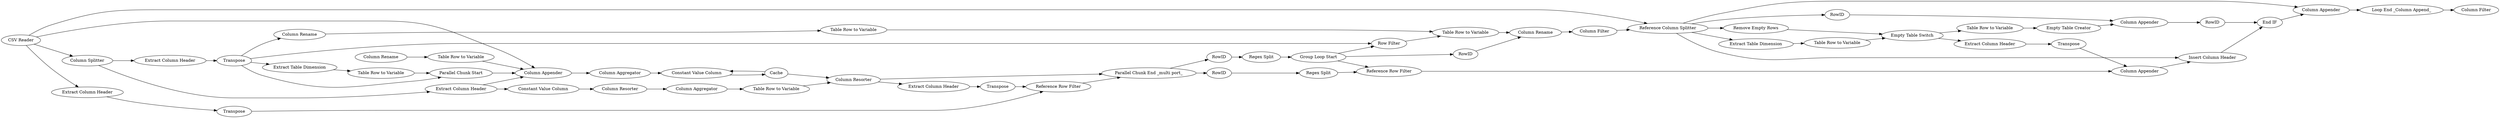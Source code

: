 digraph {
	65 -> 4
	39 -> 58
	68 -> 59
	8 -> 9
	23 -> 24
	73 -> 68
	19 -> 46
	58 -> 72
	42 -> 43
	58 -> 76
	58 -> 63
	59 -> 60
	52 -> 54
	77 -> 69
	34 -> 44
	45 -> 11
	4 -> 23
	14 -> 40
	27 -> 26
	22 -> 23
	3 -> 38
	12 -> 13
	38 -> 37
	58 -> 62
	18 -> 16
	76 -> 75
	24 -> 9
	17 -> 18
	19 -> 23
	26 -> 23
	10 -> 12
	68 -> 74
	20 -> 22
	49 -> 45
	46 -> 47
	53 -> 52
	48 -> 49
	12 -> 54
	9 -> 8
	47 -> 49
	58 -> 67
	20 -> 2
	37 -> 18
	62 -> 69
	13 -> 16
	19 -> 58
	72 -> 73
	35 -> 36
	45 -> 53
	16 -> 39
	64 -> 65
	75 -> 77
	12 -> 17
	60 -> 61
	34 -> 45
	8 -> 34
	63 -> 14
	36 -> 34
	54 -> 61
	61 -> 62
	22 -> 42
	43 -> 35
	11 -> 10
	3 -> 64
	44 -> 48
	3 -> 4
	69 -> 63
	19 -> 20
	67 -> 68
	3 -> 17
	2 -> 3
	71 -> 75
	74 -> 71
	27 [label="Column Rename"]
	9 [label="Constant Value Column"]
	52 [label="Regex Split"]
	26 [label="Table Row to Variable"]
	18 [label="Table Row to Variable"]
	58 [label="Reference Column Splitter"]
	8 [label=Cache]
	74 [label="Table Row to Variable"]
	17 [label="Row Filter"]
	3 [label=Transpose]
	19 [label="CSV Reader"]
	24 [label="Column Aggregator"]
	64 [label="Extract Table Dimension"]
	49 [label="Reference Row Filter"]
	54 [label="Reference Row Filter"]
	12 [label="Group Loop Start"]
	10 [label="Regex Split"]
	59 [label="Extract Column Header"]
	16 [label="Column Rename"]
	48 [label=Transpose]
	75 [label="Column Appender"]
	42 [label="Constant Value Column"]
	22 [label="Extract Column Header"]
	53 [label=RowID]
	68 [label="Empty Table Switch"]
	67 [label="Remove Empty Rows"]
	23 [label="Column Appender"]
	4 [label="Parallel Chunk Start"]
	11 [label=RowID]
	47 [label=Transpose]
	61 [label="Column Appender"]
	72 [label="Extract Table Dimension"]
	37 [label="Table Row to Variable"]
	76 [label=RowID]
	14 [label="Loop End _Column Append_"]
	63 [label="Column Appender"]
	77 [label=RowID]
	38 [label="Column Rename"]
	60 [label=Transpose]
	13 [label=RowID]
	20 [label="Column Splitter"]
	44 [label="Extract Column Header"]
	34 [label="Column Resorter"]
	35 [label="Column Aggregator"]
	43 [label="Column Resorter"]
	62 [label="Insert Column Header"]
	69 [label="End IF"]
	36 [label="Table Row to Variable"]
	65 [label="Table Row to Variable"]
	46 [label="Extract Column Header"]
	71 [label="Empty Table Creator"]
	40 [label="Column Filter"]
	39 [label="Column Filter"]
	73 [label="Table Row to Variable"]
	2 [label="Extract Column Header"]
	45 [label="Parallel Chunk End _multi port_"]
	rankdir=LR
}
